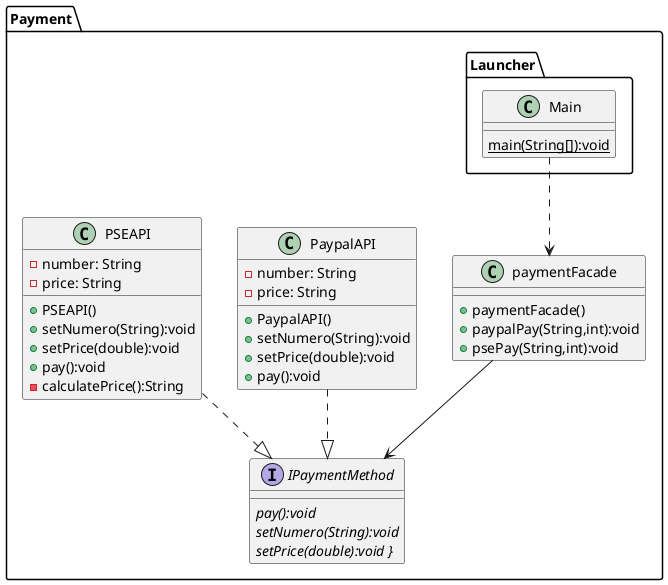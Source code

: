 @startuml
package Payment{
	class PaypalAPI{
		-number: String
		-price: String
		+PaypalAPI()
		+setNumero(String):void
		+setPrice(double):void
		+pay():void
	}
	class PSEAPI{
		-number: String
		-price: String
		+PSEAPI()
		+setNumero(String):void
		+setPrice(double):void
		+pay():void
		-calculatePrice():String
	}
	class paymentFacade{
		+paymentFacade()
		+paypalPay(String,int):void
		+psePay(String,int):void
	}
	interface IPaymentMethod{
		pay():void {abstract}
		setNumero(String):void {abstract}
		setPrice(double):void {abstract}\
	}
}
package Launcher{
	class Main{
		main(String[]):void {static}
	}
}

PaypalAPI ..|> IPaymentMethod
PSEAPI ..|> IPaymentMethod
paymentFacade --> IPaymentMethod
Main ..> paymentFacade 
@enduml
